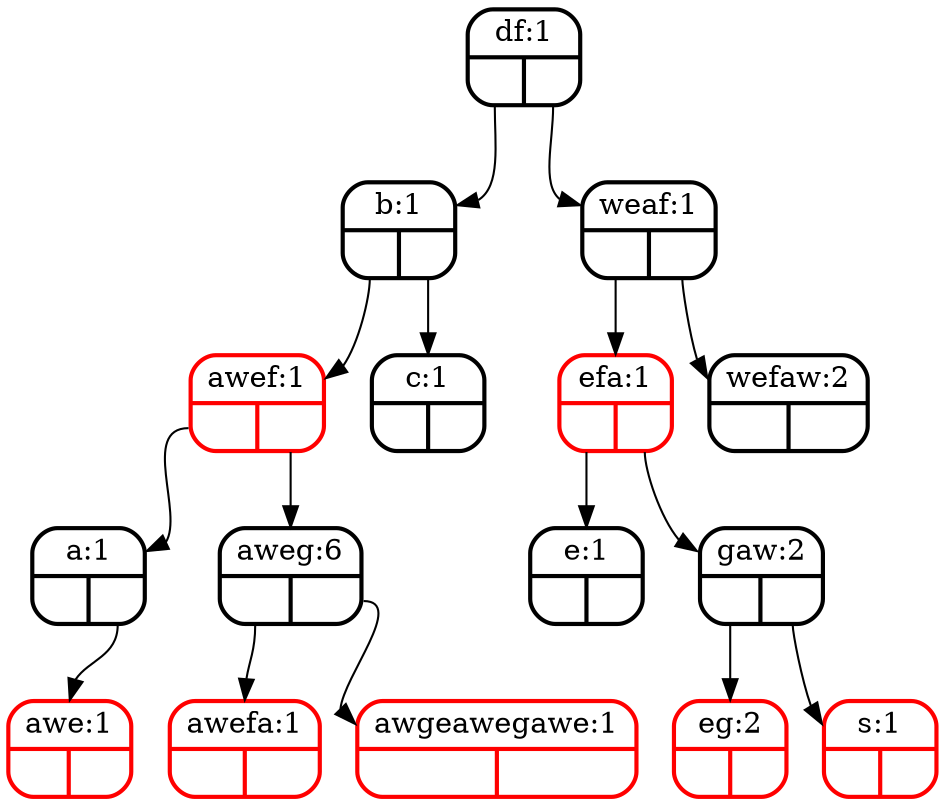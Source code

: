 digraph tree {
node [shape = Mrecord, penwidth = 2];
"df"[label="{<f0>df:1|{<f1>|<f2>}}"color=black];
"b"[label="{<f0>b:1|{<f1>|<f2>}}"color=black];
"awef"[label="{<f0>awef:1|{<f1>|<f2>}}"color=red];
"a"[label="{<f0>a:1|{<f1>|<f2>}}"color=black];
"awe"[label="{<f0>awe:1|{<f1>|<f2>}}"color=red];
"a":f2 -> "awe":f0;
"awef":f1 -> "a":f0;
"aweg"[label="{<f0>aweg:6|{<f1>|<f2>}}"color=black];
"awefa"[label="{<f0>awefa:1|{<f1>|<f2>}}"color=red];
"aweg":f1 -> "awefa":f0;
"awgeawegawe"[label="{<f0>awgeawegawe:1|{<f1>|<f2>}}"color=red];
"aweg":f2 -> "awgeawegawe":f0;
"awef":f2 -> "aweg":f0;
"b":f1 -> "awef":f0;
"c"[label="{<f0>c:1|{<f1>|<f2>}}"color=black];
"b":f2 -> "c":f0;
"df":f1 -> "b":f0;
"weaf"[label="{<f0>weaf:1|{<f1>|<f2>}}"color=black];
"efa"[label="{<f0>efa:1|{<f1>|<f2>}}"color=red];
"e"[label="{<f0>e:1|{<f1>|<f2>}}"color=black];
"efa":f1 -> "e":f0;
"gaw"[label="{<f0>gaw:2|{<f1>|<f2>}}"color=black];
"eg"[label="{<f0>eg:2|{<f1>|<f2>}}"color=red];
"gaw":f1 -> "eg":f0;
"s"[label="{<f0>s:1|{<f1>|<f2>}}"color=red];
"gaw":f2 -> "s":f0;
"efa":f2 -> "gaw":f0;
"weaf":f1 -> "efa":f0;
"wefaw"[label="{<f0>wefaw:2|{<f1>|<f2>}}"color=black];
"weaf":f2 -> "wefaw":f0;
"df":f2 -> "weaf":f0;
}
